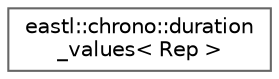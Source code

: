 digraph "类继承关系图"
{
 // LATEX_PDF_SIZE
  bgcolor="transparent";
  edge [fontname=Helvetica,fontsize=10,labelfontname=Helvetica,labelfontsize=10];
  node [fontname=Helvetica,fontsize=10,shape=box,height=0.2,width=0.4];
  rankdir="LR";
  Node0 [id="Node000000",label="eastl::chrono::duration\l_values\< Rep \>",height=0.2,width=0.4,color="grey40", fillcolor="white", style="filled",URL="$structeastl_1_1chrono_1_1duration__values.html",tooltip=" "];
}
